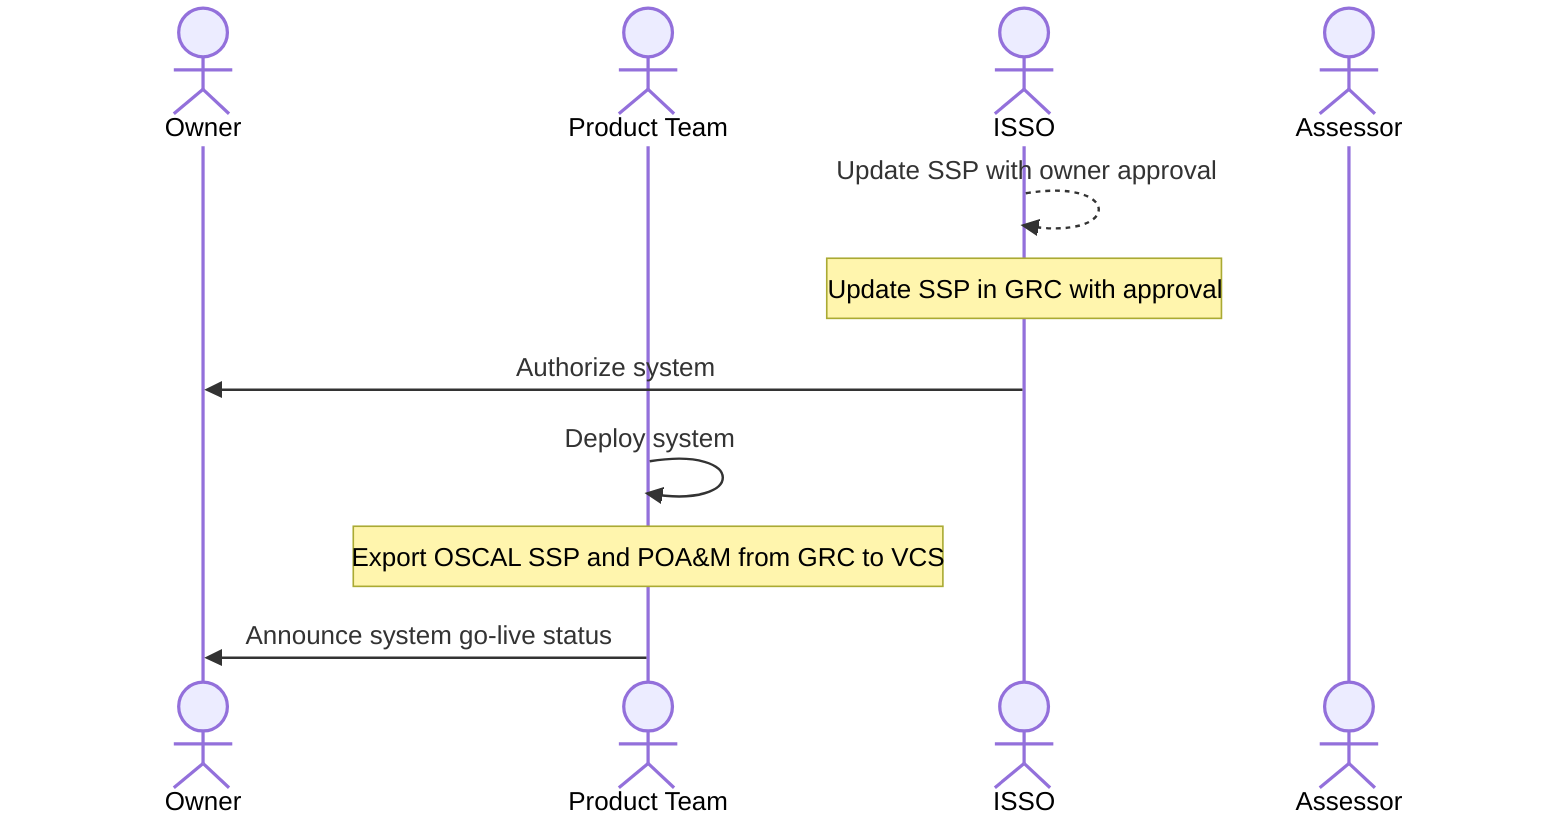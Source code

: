 sequenceDiagram
    actor Owner
    actor Product Team
    actor ISSO
    actor Assessor
    ISSO-->>ISSO: Update SSP with owner approval
    Note over ISSO: Update SSP in GRC with approval
    ISSO->>Owner: Authorize system
    Product Team->>Product Team: Deploy system
    Note over Product Team: Export OSCAL SSP and POA&M from GRC to VCS
    Product Team->>Owner: Announce system go-live status